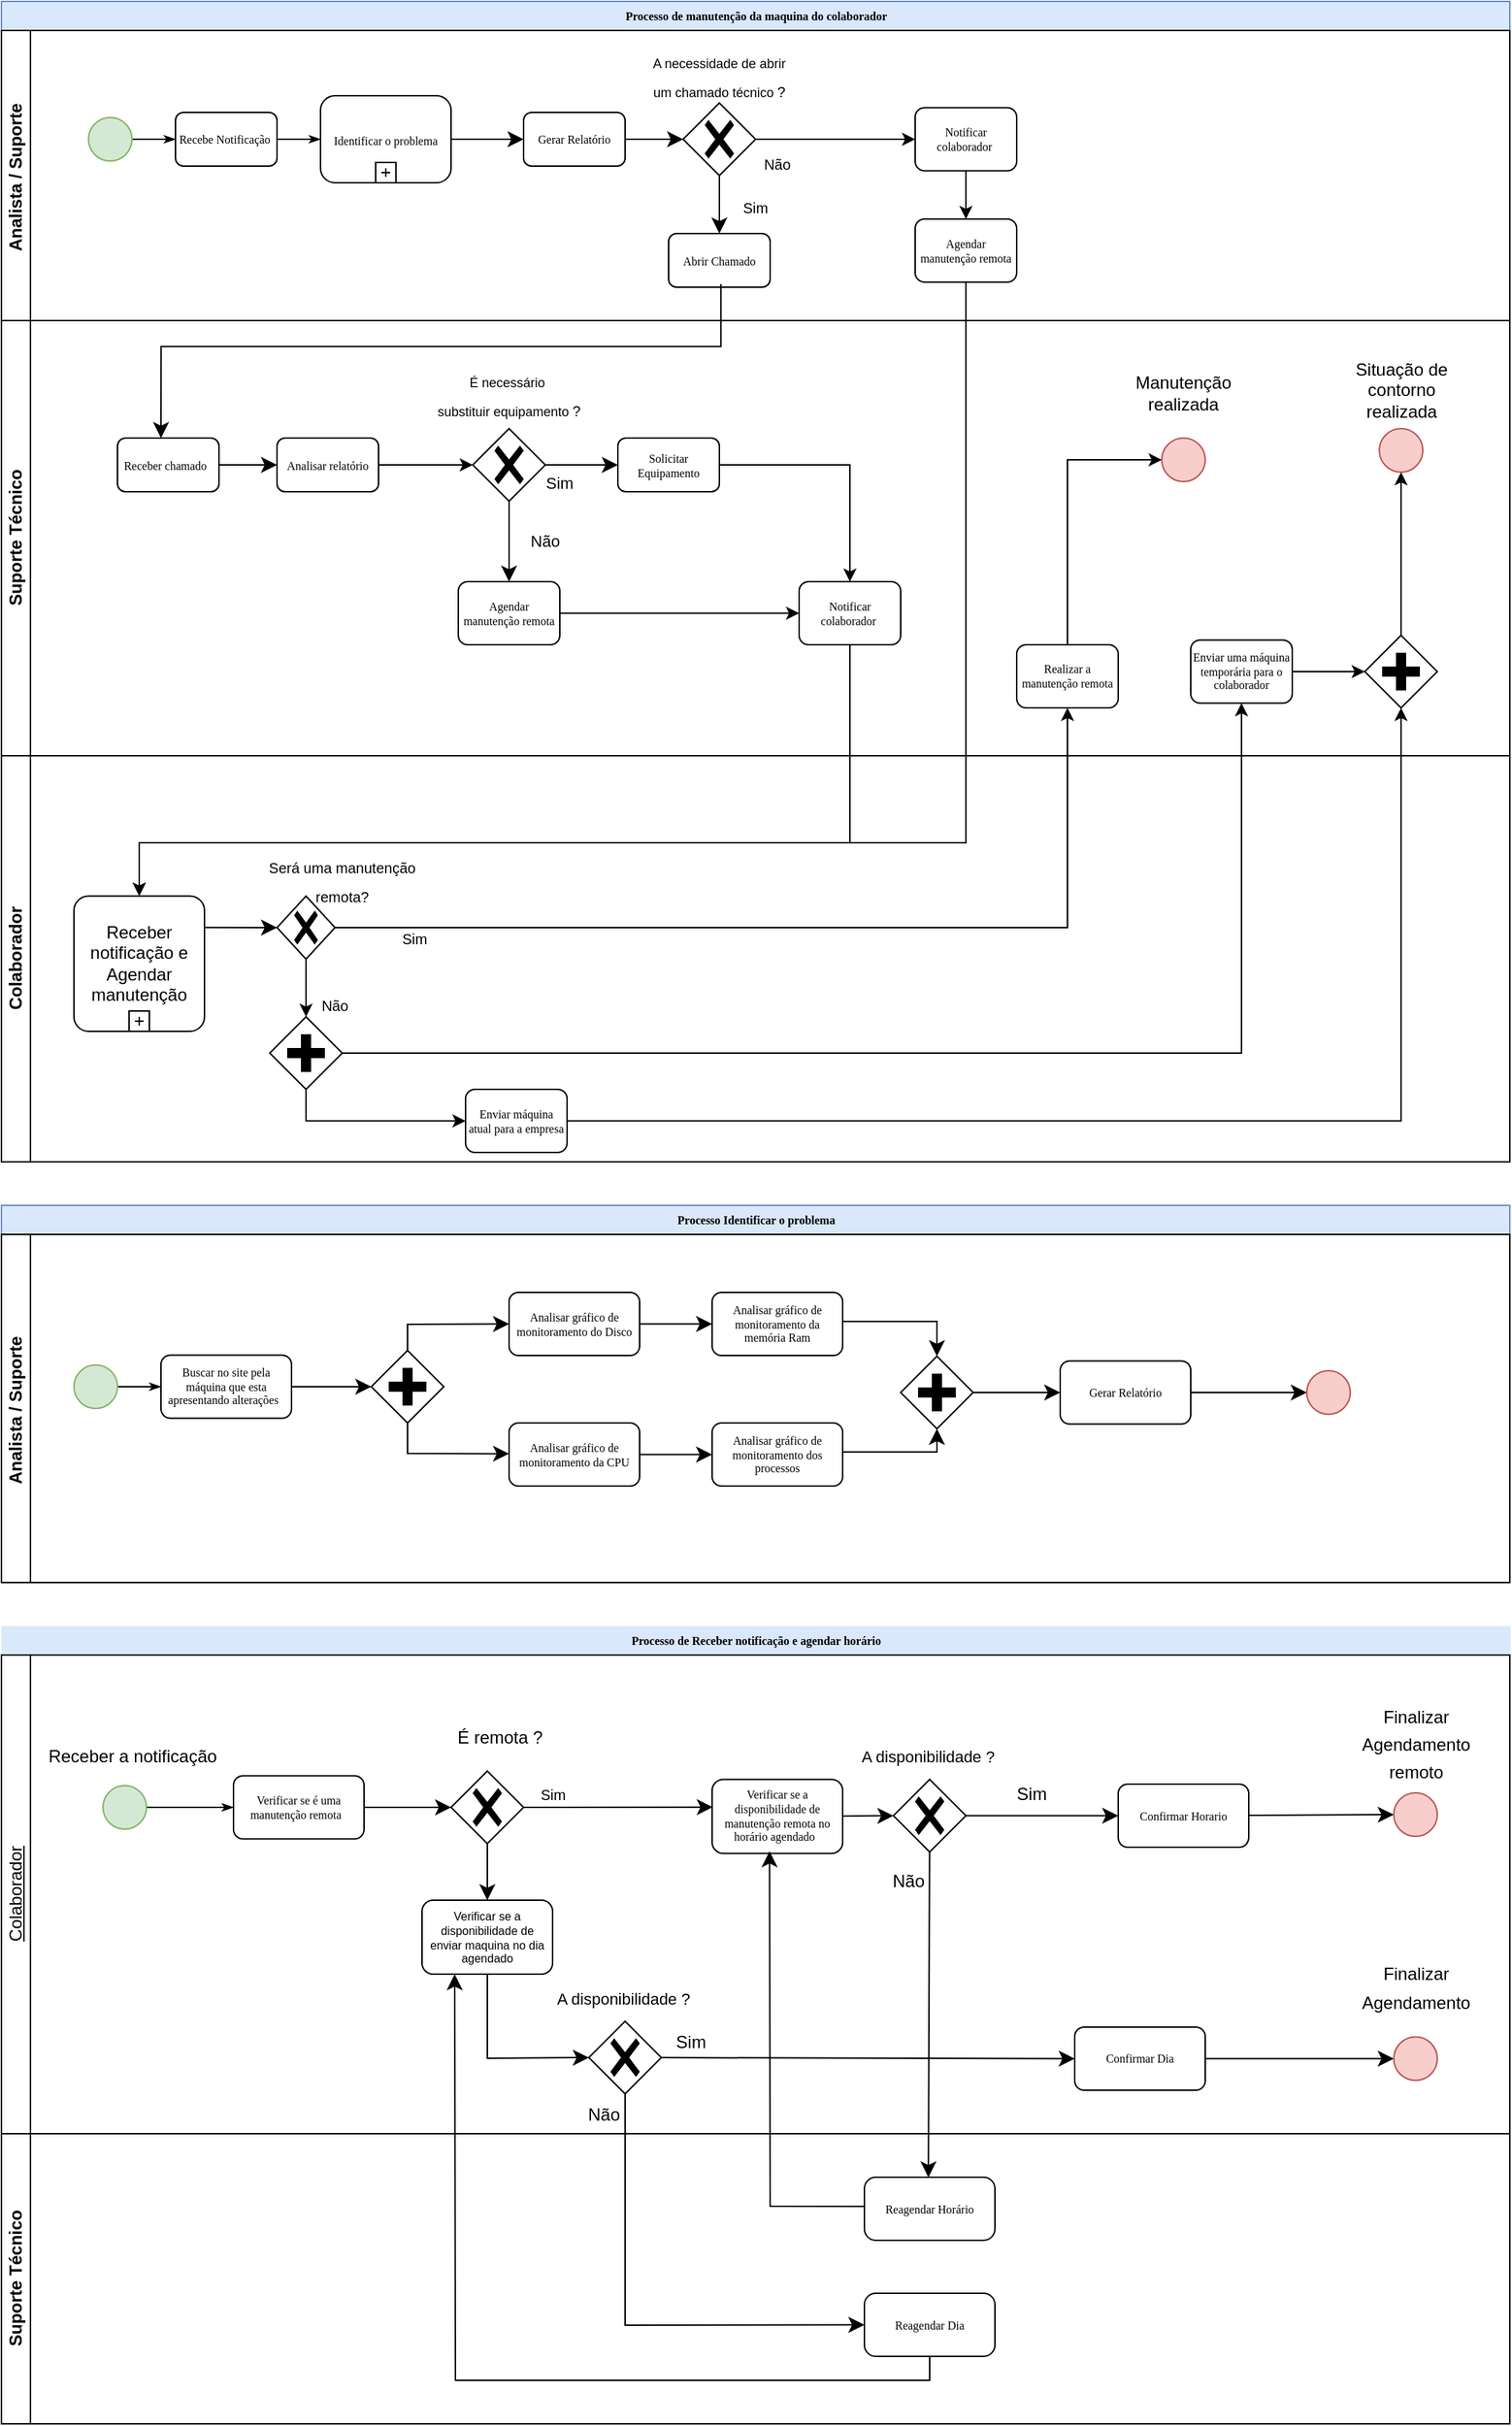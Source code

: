 <mxfile version="24.2.7" type="device">
  <diagram name="Page-1" id="c7488fd3-1785-93aa-aadb-54a6760d102a">
    <mxGraphModel dx="1434" dy="833" grid="0" gridSize="10" guides="1" tooltips="1" connect="1" arrows="1" fold="1" page="1" pageScale="1" pageWidth="1100" pageHeight="850" background="none" math="0" shadow="0">
      <root>
        <mxCell id="0" />
        <mxCell id="1" parent="0" />
        <mxCell id="2b4e8129b02d487f-1" value="&lt;font style=&quot;vertical-align: inherit;&quot;&gt;&lt;font style=&quot;vertical-align: inherit;&quot;&gt;&lt;font style=&quot;vertical-align: inherit;&quot;&gt;&lt;font style=&quot;vertical-align: inherit;&quot;&gt;&lt;font style=&quot;vertical-align: inherit;&quot;&gt;&lt;font style=&quot;vertical-align: inherit;&quot;&gt;Processo de manutenção da maquina do colaborador&lt;/font&gt;&lt;/font&gt;&lt;/font&gt;&lt;/font&gt;&lt;/font&gt;&lt;/font&gt;" style="swimlane;html=1;childLayout=stackLayout;horizontal=1;startSize=20;horizontalStack=0;rounded=0;shadow=0;labelBackgroundColor=none;strokeWidth=1;fontFamily=Verdana;fontSize=8;align=center;fillColor=#dae8fc;strokeColor=#6c8ebf;" parent="1" vertex="1">
          <mxGeometry x="30" y="10" width="1040" height="800" as="geometry">
            <mxRectangle x="40" y="40" width="250" height="20" as="alternateBounds" />
          </mxGeometry>
        </mxCell>
        <mxCell id="2b4e8129b02d487f-2" value="&lt;font style=&quot;vertical-align: inherit;&quot;&gt;&lt;font style=&quot;vertical-align: inherit;&quot;&gt;Analista / Suporte&amp;nbsp;&lt;/font&gt;&lt;/font&gt;" style="swimlane;html=1;startSize=20;horizontal=0;" parent="2b4e8129b02d487f-1" vertex="1">
          <mxGeometry y="20" width="1040" height="200" as="geometry" />
        </mxCell>
        <mxCell id="2b4e8129b02d487f-18" style="edgeStyle=orthogonalEdgeStyle;rounded=0;html=1;labelBackgroundColor=none;startArrow=none;startFill=0;startSize=5;endArrow=classicThin;endFill=1;endSize=5;jettySize=auto;orthogonalLoop=1;strokeWidth=1;fontFamily=Verdana;fontSize=8" parent="2b4e8129b02d487f-2" source="2b4e8129b02d487f-5" target="2b4e8129b02d487f-6" edge="1">
          <mxGeometry relative="1" as="geometry" />
        </mxCell>
        <mxCell id="2b4e8129b02d487f-5" value="" style="ellipse;whiteSpace=wrap;html=1;rounded=0;shadow=0;labelBackgroundColor=none;strokeWidth=1;fontFamily=Verdana;fontSize=8;align=center;fillColor=#d5e8d4;strokeColor=#82b366;" parent="2b4e8129b02d487f-2" vertex="1">
          <mxGeometry x="60" y="60" width="30" height="30" as="geometry" />
        </mxCell>
        <mxCell id="2b4e8129b02d487f-6" value="&lt;font style=&quot;vertical-align: inherit;&quot;&gt;&lt;font style=&quot;vertical-align: inherit;&quot;&gt;Recebe Notificação&amp;nbsp;&lt;/font&gt;&lt;/font&gt;" style="rounded=1;whiteSpace=wrap;html=1;shadow=0;labelBackgroundColor=none;strokeWidth=1;fontFamily=Verdana;fontSize=8;align=center;" parent="2b4e8129b02d487f-2" vertex="1">
          <mxGeometry x="120" y="56.5" width="70" height="37" as="geometry" />
        </mxCell>
        <mxCell id="2b4e8129b02d487f-24" style="edgeStyle=orthogonalEdgeStyle;rounded=0;html=1;labelBackgroundColor=none;startArrow=none;startFill=0;startSize=5;endArrow=classicThin;endFill=1;endSize=5;jettySize=auto;orthogonalLoop=1;strokeWidth=1;fontFamily=Verdana;fontSize=8;entryX=0;entryY=0.5;entryDx=0;entryDy=0;entryPerimeter=0;" parent="2b4e8129b02d487f-2" source="2b4e8129b02d487f-6" target="haEdG8nxDOKXYVsz_60H-20" edge="1">
          <mxGeometry relative="1" as="geometry">
            <mxPoint x="230" y="75.0" as="targetPoint" />
          </mxGeometry>
        </mxCell>
        <mxCell id="haEdG8nxDOKXYVsz_60H-35" style="edgeStyle=none;curved=1;rounded=0;orthogonalLoop=1;jettySize=auto;html=1;entryX=0;entryY=0.5;entryDx=0;entryDy=0;fontSize=12;startSize=8;endSize=8;" parent="2b4e8129b02d487f-2" source="haEdG8nxDOKXYVsz_60H-20" target="haEdG8nxDOKXYVsz_60H-34" edge="1">
          <mxGeometry relative="1" as="geometry" />
        </mxCell>
        <mxCell id="haEdG8nxDOKXYVsz_60H-20" value="&lt;font face=&quot;Verdana&quot;&gt;&lt;span style=&quot;font-size: 8px;&quot;&gt;Identificar o problema&lt;/span&gt;&lt;/font&gt;" style="points=[[0.25,0,0],[0.5,0,0],[0.75,0,0],[1,0.25,0],[1,0.5,0],[1,0.75,0],[0.75,1,0],[0.5,1,0],[0.25,1,0],[0,0.75,0],[0,0.5,0],[0,0.25,0]];shape=mxgraph.bpmn.task;whiteSpace=wrap;rectStyle=rounded;size=10;html=1;container=1;expand=0;collapsible=0;taskMarker=abstract;isLoopSub=1;" parent="2b4e8129b02d487f-2" vertex="1">
          <mxGeometry x="220" y="45" width="90" height="60" as="geometry" />
        </mxCell>
        <mxCell id="haEdG8nxDOKXYVsz_60H-30" style="edgeStyle=none;curved=1;rounded=0;orthogonalLoop=1;jettySize=auto;html=1;fontSize=12;startSize=8;endSize=8;entryX=0.5;entryY=0;entryDx=0;entryDy=0;" parent="2b4e8129b02d487f-2" source="haEdG8nxDOKXYVsz_60H-24" target="haEdG8nxDOKXYVsz_60H-32" edge="1">
          <mxGeometry relative="1" as="geometry">
            <mxPoint x="370" y="120" as="targetPoint" />
          </mxGeometry>
        </mxCell>
        <mxCell id="odm5mL1pttq76StCOvWt-6" style="edgeStyle=orthogonalEdgeStyle;rounded=0;orthogonalLoop=1;jettySize=auto;html=1;entryX=0;entryY=0.5;entryDx=0;entryDy=0;" parent="2b4e8129b02d487f-2" source="haEdG8nxDOKXYVsz_60H-24" target="odm5mL1pttq76StCOvWt-5" edge="1">
          <mxGeometry relative="1" as="geometry" />
        </mxCell>
        <mxCell id="haEdG8nxDOKXYVsz_60H-24" value="" style="points=[[0.25,0.25,0],[0.5,0,0],[0.75,0.25,0],[1,0.5,0],[0.75,0.75,0],[0.5,1,0],[0.25,0.75,0],[0,0.5,0]];shape=mxgraph.bpmn.gateway2;html=1;verticalLabelPosition=bottom;labelBackgroundColor=#ffffff;verticalAlign=top;align=center;perimeter=rhombusPerimeter;outlineConnect=0;outline=none;symbol=none;gwType=exclusive;" parent="2b4e8129b02d487f-2" vertex="1">
          <mxGeometry x="470" y="50" width="50" height="50" as="geometry" />
        </mxCell>
        <mxCell id="haEdG8nxDOKXYVsz_60H-26" value="&lt;font style=&quot;font-size: 9px;&quot;&gt;A necessidade de abrir um chamado técnico&amp;nbsp;&lt;/font&gt;&lt;span style=&quot;font-size: 10px;&quot;&gt;?&lt;/span&gt;" style="text;html=1;align=center;verticalAlign=middle;whiteSpace=wrap;rounded=0;fontSize=16;" parent="2b4e8129b02d487f-2" vertex="1">
          <mxGeometry x="445" y="15" width="100" height="30" as="geometry" />
        </mxCell>
        <mxCell id="haEdG8nxDOKXYVsz_60H-27" value="&lt;font style=&quot;font-size: 10px;&quot;&gt;Não&lt;/font&gt;" style="text;html=1;align=center;verticalAlign=middle;whiteSpace=wrap;rounded=0;fontSize=16;" parent="2b4e8129b02d487f-2" vertex="1">
          <mxGeometry x="510" y="80" width="50" height="20" as="geometry" />
        </mxCell>
        <mxCell id="haEdG8nxDOKXYVsz_60H-28" value="&lt;font style=&quot;font-size: 10px;&quot;&gt;Sim&lt;/font&gt;" style="text;html=1;align=center;verticalAlign=middle;whiteSpace=wrap;rounded=0;fontSize=16;" parent="2b4e8129b02d487f-2" vertex="1">
          <mxGeometry x="490" y="105" width="60" height="30" as="geometry" />
        </mxCell>
        <mxCell id="haEdG8nxDOKXYVsz_60H-32" value="Abrir Chamado" style="rounded=1;whiteSpace=wrap;html=1;shadow=0;labelBackgroundColor=none;strokeWidth=1;fontFamily=Verdana;fontSize=8;align=center;" parent="2b4e8129b02d487f-2" vertex="1">
          <mxGeometry x="460" y="140" width="70" height="37" as="geometry" />
        </mxCell>
        <mxCell id="haEdG8nxDOKXYVsz_60H-34" value="Gerar Relatório" style="rounded=1;whiteSpace=wrap;html=1;shadow=0;labelBackgroundColor=none;strokeWidth=1;fontFamily=Verdana;fontSize=8;align=center;" parent="2b4e8129b02d487f-2" vertex="1">
          <mxGeometry x="360" y="56.5" width="70" height="37" as="geometry" />
        </mxCell>
        <mxCell id="haEdG8nxDOKXYVsz_60H-36" style="edgeStyle=none;curved=1;rounded=0;orthogonalLoop=1;jettySize=auto;html=1;entryX=0;entryY=0.5;entryDx=0;entryDy=0;entryPerimeter=0;fontSize=12;startSize=8;endSize=8;" parent="2b4e8129b02d487f-2" source="haEdG8nxDOKXYVsz_60H-34" target="haEdG8nxDOKXYVsz_60H-24" edge="1">
          <mxGeometry relative="1" as="geometry" />
        </mxCell>
        <mxCell id="odm5mL1pttq76StCOvWt-24" style="edgeStyle=orthogonalEdgeStyle;rounded=0;orthogonalLoop=1;jettySize=auto;html=1;entryX=0.5;entryY=0;entryDx=0;entryDy=0;" parent="2b4e8129b02d487f-2" source="odm5mL1pttq76StCOvWt-5" target="odm5mL1pttq76StCOvWt-23" edge="1">
          <mxGeometry relative="1" as="geometry" />
        </mxCell>
        <mxCell id="odm5mL1pttq76StCOvWt-5" value="Notificar colaborador&amp;nbsp;" style="rounded=1;whiteSpace=wrap;html=1;shadow=0;labelBackgroundColor=none;strokeWidth=1;fontFamily=Verdana;fontSize=8;align=center;" parent="2b4e8129b02d487f-2" vertex="1">
          <mxGeometry x="630" y="53.25" width="70" height="43.5" as="geometry" />
        </mxCell>
        <mxCell id="odm5mL1pttq76StCOvWt-23" value="Agendar manutenção remota" style="rounded=1;whiteSpace=wrap;html=1;shadow=0;labelBackgroundColor=none;strokeWidth=1;fontFamily=Verdana;fontSize=8;align=center;" parent="2b4e8129b02d487f-2" vertex="1">
          <mxGeometry x="630" y="130" width="70" height="43.5" as="geometry" />
        </mxCell>
        <mxCell id="odm5mL1pttq76StCOvWt-9" style="edgeStyle=orthogonalEdgeStyle;rounded=0;orthogonalLoop=1;jettySize=auto;html=1;entryX=0.5;entryY=0;entryDx=0;entryDy=0;" parent="2b4e8129b02d487f-1" source="haEdG8nxDOKXYVsz_60H-81" edge="1">
          <mxGeometry relative="1" as="geometry">
            <mxPoint x="95" y="616.5" as="targetPoint" />
            <Array as="points">
              <mxPoint x="585" y="580" />
              <mxPoint x="95" y="580" />
            </Array>
          </mxGeometry>
        </mxCell>
        <mxCell id="odm5mL1pttq76StCOvWt-25" style="edgeStyle=orthogonalEdgeStyle;rounded=0;orthogonalLoop=1;jettySize=auto;html=1;entryX=0.5;entryY=0;entryDx=0;entryDy=0;entryPerimeter=0;" parent="2b4e8129b02d487f-1" source="odm5mL1pttq76StCOvWt-23" target="odm5mL1pttq76StCOvWt-20" edge="1">
          <mxGeometry relative="1" as="geometry">
            <mxPoint x="660" y="580" as="targetPoint" />
            <Array as="points">
              <mxPoint x="665" y="580" />
              <mxPoint x="95" y="580" />
            </Array>
          </mxGeometry>
        </mxCell>
        <mxCell id="2b4e8129b02d487f-3" value="Suporte Técnico" style="swimlane;html=1;startSize=20;horizontal=0;" parent="2b4e8129b02d487f-1" vertex="1">
          <mxGeometry y="220" width="1040" height="300" as="geometry" />
        </mxCell>
        <mxCell id="haEdG8nxDOKXYVsz_60H-45" style="edgeStyle=none;curved=1;rounded=0;orthogonalLoop=1;jettySize=auto;html=1;entryX=0;entryY=0.5;entryDx=0;entryDy=0;fontSize=12;startSize=8;endSize=8;" parent="2b4e8129b02d487f-3" source="2b4e8129b02d487f-12" target="haEdG8nxDOKXYVsz_60H-44" edge="1">
          <mxGeometry relative="1" as="geometry" />
        </mxCell>
        <mxCell id="2b4e8129b02d487f-12" value="Receber chamado&amp;nbsp;&amp;nbsp;" style="rounded=1;whiteSpace=wrap;html=1;shadow=0;labelBackgroundColor=none;strokeWidth=1;fontFamily=Verdana;fontSize=8;align=center;" parent="2b4e8129b02d487f-3" vertex="1">
          <mxGeometry x="80" y="81.0" width="70" height="37" as="geometry" />
        </mxCell>
        <mxCell id="haEdG8nxDOKXYVsz_60H-9" value="&lt;span style=&quot;font-size: 9px; text-wrap: nowrap;&quot;&gt;É necessário&amp;nbsp;&lt;/span&gt;&lt;div&gt;&lt;span style=&quot;font-size: 9px; text-wrap: nowrap;&quot;&gt;substituir equipamento&amp;nbsp;&lt;/span&gt;&lt;span style=&quot;font-size: 10px; background-color: initial;&quot;&gt;?&lt;/span&gt;&lt;/div&gt;" style="text;html=1;align=center;verticalAlign=middle;whiteSpace=wrap;rounded=0;fontSize=16;" parent="2b4e8129b02d487f-3" vertex="1">
          <mxGeometry x="310" y="35" width="80" height="30" as="geometry" />
        </mxCell>
        <mxCell id="haEdG8nxDOKXYVsz_60H-16" value="&lt;font style=&quot;font-size: 11px;&quot;&gt;Sim&lt;/font&gt;" style="text;html=1;align=center;verticalAlign=middle;whiteSpace=wrap;rounded=0;fontSize=16;" parent="2b4e8129b02d487f-3" vertex="1">
          <mxGeometry x="355" y="102" width="60" height="16" as="geometry" />
        </mxCell>
        <mxCell id="haEdG8nxDOKXYVsz_60H-18" value="&lt;span style=&quot;font-size: 11px;&quot;&gt;Não&lt;/span&gt;" style="text;html=1;align=center;verticalAlign=middle;whiteSpace=wrap;rounded=0;fontSize=16;" parent="2b4e8129b02d487f-3" vertex="1">
          <mxGeometry x="345" y="142" width="60" height="16" as="geometry" />
        </mxCell>
        <mxCell id="haEdG8nxDOKXYVsz_60H-43" style="edgeStyle=none;curved=1;rounded=0;orthogonalLoop=1;jettySize=auto;html=1;fontSize=12;startSize=8;endSize=8;entryX=0;entryY=0.5;entryDx=0;entryDy=0;" parent="2b4e8129b02d487f-3" source="haEdG8nxDOKXYVsz_60H-25" target="haEdG8nxDOKXYVsz_60H-58" edge="1">
          <mxGeometry relative="1" as="geometry">
            <mxPoint x="415" y="99.5" as="targetPoint" />
          </mxGeometry>
        </mxCell>
        <mxCell id="haEdG8nxDOKXYVsz_60H-85" style="edgeStyle=none;curved=1;rounded=0;orthogonalLoop=1;jettySize=auto;html=1;fontSize=12;startSize=8;endSize=8;entryX=0.5;entryY=0;entryDx=0;entryDy=0;" parent="2b4e8129b02d487f-3" source="haEdG8nxDOKXYVsz_60H-25" target="haEdG8nxDOKXYVsz_60H-102" edge="1">
          <mxGeometry relative="1" as="geometry">
            <mxPoint x="350" y="170" as="targetPoint" />
          </mxGeometry>
        </mxCell>
        <mxCell id="haEdG8nxDOKXYVsz_60H-25" value="" style="points=[[0.25,0.25,0],[0.5,0,0],[0.75,0.25,0],[1,0.5,0],[0.75,0.75,0],[0.5,1,0],[0.25,0.75,0],[0,0.5,0]];shape=mxgraph.bpmn.gateway2;html=1;verticalLabelPosition=bottom;labelBackgroundColor=#ffffff;verticalAlign=top;align=center;perimeter=rhombusPerimeter;outlineConnect=0;outline=none;symbol=none;gwType=exclusive;" parent="2b4e8129b02d487f-3" vertex="1">
          <mxGeometry x="325" y="74.5" width="50" height="50" as="geometry" />
        </mxCell>
        <mxCell id="haEdG8nxDOKXYVsz_60H-33" style="edgeStyle=none;curved=0;rounded=0;orthogonalLoop=1;jettySize=auto;html=1;entryX=0.413;entryY=0.058;entryDx=0;entryDy=0;entryPerimeter=0;fontSize=12;startSize=8;endSize=8;" parent="2b4e8129b02d487f-3" edge="1">
          <mxGeometry relative="1" as="geometry">
            <mxPoint x="496.09" y="-25.15" as="sourcePoint" />
            <mxPoint x="110.0" y="80.996" as="targetPoint" />
            <Array as="points">
              <mxPoint x="496.09" y="17.85" />
              <mxPoint x="371.09" y="17.85" />
              <mxPoint x="110.09" y="17.85" />
            </Array>
          </mxGeometry>
        </mxCell>
        <mxCell id="haEdG8nxDOKXYVsz_60H-44" value="Analisar relatório" style="rounded=1;whiteSpace=wrap;html=1;shadow=0;labelBackgroundColor=none;strokeWidth=1;fontFamily=Verdana;fontSize=8;align=center;" parent="2b4e8129b02d487f-3" vertex="1">
          <mxGeometry x="190" y="81.0" width="70" height="37" as="geometry" />
        </mxCell>
        <mxCell id="odm5mL1pttq76StCOvWt-3" style="edgeStyle=orthogonalEdgeStyle;rounded=0;orthogonalLoop=1;jettySize=auto;html=1;entryX=0.5;entryY=0;entryDx=0;entryDy=0;" parent="2b4e8129b02d487f-3" source="haEdG8nxDOKXYVsz_60H-58" target="haEdG8nxDOKXYVsz_60H-81" edge="1">
          <mxGeometry relative="1" as="geometry" />
        </mxCell>
        <mxCell id="haEdG8nxDOKXYVsz_60H-58" value="Solicitar Equipamento" style="rounded=1;whiteSpace=wrap;html=1;shadow=0;labelBackgroundColor=none;strokeWidth=1;fontFamily=Verdana;fontSize=8;align=center;" parent="2b4e8129b02d487f-3" vertex="1">
          <mxGeometry x="425" y="81.0" width="70" height="37" as="geometry" />
        </mxCell>
        <mxCell id="haEdG8nxDOKXYVsz_60H-81" value="Notificar colaborador&amp;nbsp;" style="rounded=1;whiteSpace=wrap;html=1;shadow=0;labelBackgroundColor=none;strokeWidth=1;fontFamily=Verdana;fontSize=8;align=center;" parent="2b4e8129b02d487f-3" vertex="1">
          <mxGeometry x="550" y="180" width="70" height="43.5" as="geometry" />
        </mxCell>
        <mxCell id="odm5mL1pttq76StCOvWt-2" style="edgeStyle=orthogonalEdgeStyle;rounded=0;orthogonalLoop=1;jettySize=auto;html=1;entryX=0;entryY=0.5;entryDx=0;entryDy=0;" parent="2b4e8129b02d487f-3" source="haEdG8nxDOKXYVsz_60H-102" target="haEdG8nxDOKXYVsz_60H-81" edge="1">
          <mxGeometry relative="1" as="geometry" />
        </mxCell>
        <mxCell id="haEdG8nxDOKXYVsz_60H-102" value="Agendar manutenção remota" style="rounded=1;whiteSpace=wrap;html=1;shadow=0;labelBackgroundColor=none;strokeWidth=1;fontFamily=Verdana;fontSize=8;align=center;" parent="2b4e8129b02d487f-3" vertex="1">
          <mxGeometry x="315" y="180" width="70" height="43.5" as="geometry" />
        </mxCell>
        <mxCell id="odm5mL1pttq76StCOvWt-1" style="edgeStyle=orthogonalEdgeStyle;rounded=0;orthogonalLoop=1;jettySize=auto;html=1;entryX=0;entryY=0.5;entryDx=0;entryDy=0;entryPerimeter=0;" parent="2b4e8129b02d487f-3" source="haEdG8nxDOKXYVsz_60H-44" target="haEdG8nxDOKXYVsz_60H-25" edge="1">
          <mxGeometry relative="1" as="geometry" />
        </mxCell>
        <mxCell id="odm5mL1pttq76StCOvWt-32" value="Enviar uma máquina temporária para o colaborador" style="rounded=1;whiteSpace=wrap;html=1;shadow=0;labelBackgroundColor=none;strokeWidth=1;fontFamily=Verdana;fontSize=8;align=center;" parent="2b4e8129b02d487f-3" vertex="1">
          <mxGeometry x="820" y="220.25" width="70" height="43.5" as="geometry" />
        </mxCell>
        <mxCell id="odm5mL1pttq76StCOvWt-34" value="" style="ellipse;whiteSpace=wrap;html=1;rounded=0;shadow=0;labelBackgroundColor=none;strokeWidth=1;fontFamily=Verdana;fontSize=8;align=center;fillColor=#f8cecc;strokeColor=#b85450;" parent="2b4e8129b02d487f-3" vertex="1">
          <mxGeometry x="800" y="81" width="30" height="30" as="geometry" />
        </mxCell>
        <mxCell id="odm5mL1pttq76StCOvWt-78" style="edgeStyle=orthogonalEdgeStyle;rounded=0;orthogonalLoop=1;jettySize=auto;html=1;entryX=0;entryY=0.5;entryDx=0;entryDy=0;" parent="2b4e8129b02d487f-3" source="odm5mL1pttq76StCOvWt-38" target="odm5mL1pttq76StCOvWt-34" edge="1">
          <mxGeometry relative="1" as="geometry">
            <Array as="points">
              <mxPoint x="735" y="96" />
            </Array>
          </mxGeometry>
        </mxCell>
        <mxCell id="odm5mL1pttq76StCOvWt-38" value="Realizar a manutenção remota" style="rounded=1;whiteSpace=wrap;html=1;shadow=0;labelBackgroundColor=none;strokeWidth=1;fontFamily=Verdana;fontSize=8;align=center;" parent="2b4e8129b02d487f-3" vertex="1">
          <mxGeometry x="700" y="223.5" width="70" height="43.5" as="geometry" />
        </mxCell>
        <mxCell id="odm5mL1pttq76StCOvWt-76" style="edgeStyle=orthogonalEdgeStyle;rounded=0;orthogonalLoop=1;jettySize=auto;html=1;entryX=0.5;entryY=1;entryDx=0;entryDy=0;" parent="2b4e8129b02d487f-3" source="odm5mL1pttq76StCOvWt-64" target="odm5mL1pttq76StCOvWt-75" edge="1">
          <mxGeometry relative="1" as="geometry" />
        </mxCell>
        <mxCell id="odm5mL1pttq76StCOvWt-64" value="" style="points=[[0.25,0.25,0],[0.5,0,0],[0.75,0.25,0],[1,0.5,0],[0.75,0.75,0],[0.5,1,0],[0.25,0.75,0],[0,0.5,0]];shape=mxgraph.bpmn.gateway2;html=1;verticalLabelPosition=bottom;labelBackgroundColor=#ffffff;verticalAlign=top;align=center;perimeter=rhombusPerimeter;outlineConnect=0;outline=none;symbol=none;gwType=parallel;" parent="2b4e8129b02d487f-3" vertex="1">
          <mxGeometry x="940" y="217" width="50" height="50" as="geometry" />
        </mxCell>
        <mxCell id="odm5mL1pttq76StCOvWt-66" style="edgeStyle=orthogonalEdgeStyle;rounded=0;orthogonalLoop=1;jettySize=auto;html=1;entryX=0;entryY=0.5;entryDx=0;entryDy=0;entryPerimeter=0;" parent="2b4e8129b02d487f-3" source="odm5mL1pttq76StCOvWt-32" target="odm5mL1pttq76StCOvWt-64" edge="1">
          <mxGeometry relative="1" as="geometry" />
        </mxCell>
        <mxCell id="odm5mL1pttq76StCOvWt-73" value="Manutenção realizada" style="text;html=1;align=center;verticalAlign=middle;whiteSpace=wrap;rounded=0;" parent="2b4e8129b02d487f-3" vertex="1">
          <mxGeometry x="785" y="35" width="60" height="30" as="geometry" />
        </mxCell>
        <mxCell id="odm5mL1pttq76StCOvWt-75" value="" style="ellipse;whiteSpace=wrap;html=1;rounded=0;shadow=0;labelBackgroundColor=none;strokeWidth=1;fontFamily=Verdana;fontSize=8;align=center;fillColor=#f8cecc;strokeColor=#b85450;" parent="2b4e8129b02d487f-3" vertex="1">
          <mxGeometry x="950" y="74.5" width="30" height="30" as="geometry" />
        </mxCell>
        <mxCell id="odm5mL1pttq76StCOvWt-77" value="Situação de contorno realizada" style="text;html=1;align=center;verticalAlign=middle;whiteSpace=wrap;rounded=0;" parent="2b4e8129b02d487f-3" vertex="1">
          <mxGeometry x="927.5" y="30" width="75" height="35" as="geometry" />
        </mxCell>
        <mxCell id="2b4e8129b02d487f-4" value="Colaborador" style="swimlane;html=1;startSize=20;horizontal=0;" parent="2b4e8129b02d487f-1" vertex="1">
          <mxGeometry y="520" width="1040" height="280" as="geometry">
            <mxRectangle y="520" width="840" height="30" as="alternateBounds" />
          </mxGeometry>
        </mxCell>
        <mxCell id="haEdG8nxDOKXYVsz_60H-103" style="edgeStyle=none;curved=1;rounded=0;orthogonalLoop=1;jettySize=auto;html=1;fontSize=12;startSize=8;endSize=8;entryX=0;entryY=0.5;entryDx=0;entryDy=0;" parent="2b4e8129b02d487f-4" edge="1">
          <mxGeometry relative="1" as="geometry">
            <mxPoint x="190" y="118.5" as="targetPoint" />
            <mxPoint x="130" y="118.342" as="sourcePoint" />
          </mxGeometry>
        </mxCell>
        <mxCell id="haEdG8nxDOKXYVsz_60H-56" value="Enviar máquina atual para a empresa" style="rounded=1;whiteSpace=wrap;html=1;shadow=0;labelBackgroundColor=none;strokeWidth=1;fontFamily=Verdana;fontSize=8;align=center;" parent="2b4e8129b02d487f-4" vertex="1">
          <mxGeometry x="320" y="230" width="70" height="43.5" as="geometry" />
        </mxCell>
        <mxCell id="odm5mL1pttq76StCOvWt-10" value="" style="points=[[0.25,0.25,0],[0.5,0,0],[0.75,0.25,0],[1,0.5,0],[0.75,0.75,0],[0.5,1,0],[0.25,0.75,0],[0,0.5,0]];shape=mxgraph.bpmn.gateway2;html=1;verticalLabelPosition=bottom;labelBackgroundColor=#ffffff;verticalAlign=top;align=center;perimeter=rhombusPerimeter;outlineConnect=0;outline=none;symbol=none;gwType=exclusive;" parent="2b4e8129b02d487f-4" vertex="1">
          <mxGeometry x="190" y="96.75" width="40" height="43.5" as="geometry" />
        </mxCell>
        <mxCell id="odm5mL1pttq76StCOvWt-11" value="&lt;font style=&quot;font-size: 12px;&quot;&gt;X&lt;/font&gt;" style="ellipse;whiteSpace=wrap;html=1;aspect=fixed;" parent="2b4e8129b02d487f-4" vertex="1">
          <mxGeometry x="120" y="130" width="10" height="10" as="geometry" />
        </mxCell>
        <mxCell id="odm5mL1pttq76StCOvWt-13" value="&lt;font style=&quot;font-size: 10px;&quot;&gt;Será uma manutenção remota?&lt;/font&gt;" style="text;html=1;align=center;verticalAlign=middle;whiteSpace=wrap;rounded=0;fontSize=16;" parent="2b4e8129b02d487f-4" vertex="1">
          <mxGeometry x="180" y="70" width="110" height="30" as="geometry" />
        </mxCell>
        <mxCell id="odm5mL1pttq76StCOvWt-16" value="&lt;font style=&quot;font-size: 10px;&quot;&gt;Sim&lt;/font&gt;" style="text;html=1;align=center;verticalAlign=middle;whiteSpace=wrap;rounded=0;fontSize=16;" parent="2b4e8129b02d487f-4" vertex="1">
          <mxGeometry x="270" y="117" width="30" height="13" as="geometry" />
        </mxCell>
        <mxCell id="odm5mL1pttq76StCOvWt-18" value="&lt;font style=&quot;font-size: 10px;&quot;&gt;Não&lt;/font&gt;" style="text;html=1;align=center;verticalAlign=middle;whiteSpace=wrap;rounded=0;fontSize=16;" parent="2b4e8129b02d487f-4" vertex="1">
          <mxGeometry x="210" y="160" width="40" height="20" as="geometry" />
        </mxCell>
        <mxCell id="odm5mL1pttq76StCOvWt-20" value="Receber notificação e Agendar manutenção" style="points=[[0.25,0,0],[0.5,0,0],[0.75,0,0],[1,0.25,0],[1,0.5,0],[1,0.75,0],[0.75,1,0],[0.5,1,0],[0.25,1,0],[0,0.75,0],[0,0.5,0],[0,0.25,0]];shape=mxgraph.bpmn.task;whiteSpace=wrap;rectStyle=rounded;size=10;html=1;container=1;expand=0;collapsible=0;taskMarker=abstract;isLoopSub=1;" parent="2b4e8129b02d487f-4" vertex="1">
          <mxGeometry x="50" y="96.75" width="90" height="93.25" as="geometry" />
        </mxCell>
        <mxCell id="odm5mL1pttq76StCOvWt-31" style="edgeStyle=orthogonalEdgeStyle;rounded=0;orthogonalLoop=1;jettySize=auto;html=1;entryX=0;entryY=0.5;entryDx=0;entryDy=0;" parent="2b4e8129b02d487f-4" source="odm5mL1pttq76StCOvWt-29" target="haEdG8nxDOKXYVsz_60H-56" edge="1">
          <mxGeometry relative="1" as="geometry">
            <Array as="points">
              <mxPoint x="210" y="252" />
            </Array>
          </mxGeometry>
        </mxCell>
        <mxCell id="odm5mL1pttq76StCOvWt-29" value="" style="points=[[0.25,0.25,0],[0.5,0,0],[0.75,0.25,0],[1,0.5,0],[0.75,0.75,0],[0.5,1,0],[0.25,0.75,0],[0,0.5,0]];shape=mxgraph.bpmn.gateway2;html=1;verticalLabelPosition=bottom;labelBackgroundColor=#ffffff;verticalAlign=top;align=center;perimeter=rhombusPerimeter;outlineConnect=0;outline=none;symbol=none;gwType=parallel;" parent="2b4e8129b02d487f-4" vertex="1">
          <mxGeometry x="185" y="180" width="50" height="50" as="geometry" />
        </mxCell>
        <mxCell id="odm5mL1pttq76StCOvWt-30" style="edgeStyle=orthogonalEdgeStyle;rounded=0;orthogonalLoop=1;jettySize=auto;html=1;entryX=0.5;entryY=0;entryDx=0;entryDy=0;entryPerimeter=0;" parent="2b4e8129b02d487f-4" source="odm5mL1pttq76StCOvWt-10" target="odm5mL1pttq76StCOvWt-29" edge="1">
          <mxGeometry relative="1" as="geometry" />
        </mxCell>
        <mxCell id="odm5mL1pttq76StCOvWt-33" style="edgeStyle=orthogonalEdgeStyle;rounded=0;orthogonalLoop=1;jettySize=auto;html=1;entryX=0.5;entryY=1;entryDx=0;entryDy=0;" parent="2b4e8129b02d487f-1" source="odm5mL1pttq76StCOvWt-29" target="odm5mL1pttq76StCOvWt-32" edge="1">
          <mxGeometry relative="1" as="geometry" />
        </mxCell>
        <mxCell id="odm5mL1pttq76StCOvWt-65" style="edgeStyle=orthogonalEdgeStyle;rounded=0;orthogonalLoop=1;jettySize=auto;html=1;entryX=0.5;entryY=1;entryDx=0;entryDy=0;entryPerimeter=0;" parent="2b4e8129b02d487f-1" source="haEdG8nxDOKXYVsz_60H-56" target="odm5mL1pttq76StCOvWt-64" edge="1">
          <mxGeometry relative="1" as="geometry" />
        </mxCell>
        <mxCell id="odm5mL1pttq76StCOvWt-79" style="edgeStyle=orthogonalEdgeStyle;rounded=0;orthogonalLoop=1;jettySize=auto;html=1;entryX=0.5;entryY=1;entryDx=0;entryDy=0;" parent="2b4e8129b02d487f-1" source="odm5mL1pttq76StCOvWt-10" target="odm5mL1pttq76StCOvWt-38" edge="1">
          <mxGeometry relative="1" as="geometry" />
        </mxCell>
        <mxCell id="odm5mL1pttq76StCOvWt-163" value="&lt;font style=&quot;vertical-align: inherit;&quot;&gt;&lt;font style=&quot;vertical-align: inherit;&quot;&gt;&lt;font style=&quot;vertical-align: inherit;&quot;&gt;&lt;font style=&quot;vertical-align: inherit;&quot;&gt;&lt;font style=&quot;vertical-align: inherit;&quot;&gt;&lt;font style=&quot;vertical-align: inherit;&quot;&gt;Processo Identificar o problema&lt;/font&gt;&lt;/font&gt;&lt;/font&gt;&lt;/font&gt;&lt;/font&gt;&lt;/font&gt;" style="swimlane;html=1;childLayout=stackLayout;horizontal=1;startSize=20;horizontalStack=0;rounded=0;shadow=0;labelBackgroundColor=none;strokeWidth=1;fontFamily=Verdana;fontSize=8;align=center;fillColor=#dae8fc;strokeColor=#6c8ebf;" parent="1" vertex="1">
          <mxGeometry x="30" y="840" width="1040" height="260" as="geometry" />
        </mxCell>
        <mxCell id="odm5mL1pttq76StCOvWt-164" value="&lt;font style=&quot;vertical-align: inherit;&quot;&gt;&lt;font style=&quot;vertical-align: inherit;&quot;&gt;Analista / Suporte&amp;nbsp;&lt;/font&gt;&lt;/font&gt;" style="swimlane;html=1;startSize=20;horizontal=0;" parent="odm5mL1pttq76StCOvWt-163" vertex="1">
          <mxGeometry y="20" width="1040" height="240" as="geometry" />
        </mxCell>
        <mxCell id="odm5mL1pttq76StCOvWt-165" style="edgeStyle=orthogonalEdgeStyle;rounded=0;html=1;labelBackgroundColor=none;startArrow=none;startFill=0;startSize=5;endArrow=classicThin;endFill=1;endSize=5;jettySize=auto;orthogonalLoop=1;strokeWidth=1;fontFamily=Verdana;fontSize=8" parent="odm5mL1pttq76StCOvWt-164" source="odm5mL1pttq76StCOvWt-166" target="odm5mL1pttq76StCOvWt-167" edge="1">
          <mxGeometry relative="1" as="geometry" />
        </mxCell>
        <mxCell id="odm5mL1pttq76StCOvWt-166" value="" style="ellipse;whiteSpace=wrap;html=1;rounded=0;shadow=0;labelBackgroundColor=none;strokeWidth=1;fontFamily=Verdana;fontSize=8;align=center;fillColor=#d5e8d4;strokeColor=#82b366;" parent="odm5mL1pttq76StCOvWt-164" vertex="1">
          <mxGeometry x="50" y="90" width="30" height="30" as="geometry" />
        </mxCell>
        <mxCell id="odm5mL1pttq76StCOvWt-167" value="&lt;font style=&quot;vertical-align: inherit;&quot;&gt;&lt;font style=&quot;vertical-align: inherit;&quot;&gt;Buscar no site pela máquina que esta apresentando alterações&amp;nbsp;&amp;nbsp;&lt;/font&gt;&lt;/font&gt;" style="rounded=1;whiteSpace=wrap;html=1;shadow=0;labelBackgroundColor=none;strokeWidth=1;fontFamily=Verdana;fontSize=8;align=center;" parent="odm5mL1pttq76StCOvWt-164" vertex="1">
          <mxGeometry x="110" y="83.25" width="90" height="43.5" as="geometry" />
        </mxCell>
        <mxCell id="msFyDyIz-UhSvOc6tarB-4" value="" style="edgeStyle=none;curved=1;rounded=0;orthogonalLoop=1;jettySize=auto;html=1;fontSize=12;startSize=8;endSize=8;entryX=0;entryY=0.5;entryDx=0;entryDy=0;" parent="odm5mL1pttq76StCOvWt-164" source="msFyDyIz-UhSvOc6tarB-1" target="msFyDyIz-UhSvOc6tarB-13" edge="1">
          <mxGeometry relative="1" as="geometry">
            <mxPoint x="500.0" y="75" as="targetPoint" />
          </mxGeometry>
        </mxCell>
        <mxCell id="msFyDyIz-UhSvOc6tarB-1" value="Analisar gráfico de monitoramento do Disco" style="rounded=1;whiteSpace=wrap;html=1;shadow=0;labelBackgroundColor=none;strokeWidth=1;fontFamily=Verdana;fontSize=8;align=center;" parent="odm5mL1pttq76StCOvWt-164" vertex="1">
          <mxGeometry x="350" y="40" width="90" height="43.5" as="geometry" />
        </mxCell>
        <mxCell id="msFyDyIz-UhSvOc6tarB-13" value="Analisar gráfico de monitoramento da memória Ram" style="rounded=1;whiteSpace=wrap;html=1;shadow=0;labelBackgroundColor=none;strokeWidth=1;fontFamily=Verdana;fontSize=8;align=center;" parent="odm5mL1pttq76StCOvWt-164" vertex="1">
          <mxGeometry x="490" y="40" width="90" height="43.5" as="geometry" />
        </mxCell>
        <mxCell id="msFyDyIz-UhSvOc6tarB-18" style="edgeStyle=none;curved=0;rounded=0;orthogonalLoop=1;jettySize=auto;html=1;entryX=0;entryY=0.5;entryDx=0;entryDy=0;fontSize=12;startSize=8;endSize=8;" parent="odm5mL1pttq76StCOvWt-164" source="msFyDyIz-UhSvOc6tarB-16" target="msFyDyIz-UhSvOc6tarB-1" edge="1">
          <mxGeometry relative="1" as="geometry">
            <Array as="points">
              <mxPoint x="280" y="62" />
            </Array>
          </mxGeometry>
        </mxCell>
        <mxCell id="msFyDyIz-UhSvOc6tarB-22" style="edgeStyle=none;curved=0;rounded=0;orthogonalLoop=1;jettySize=auto;html=1;fontSize=12;startSize=8;endSize=8;exitX=0.5;exitY=1;exitDx=0;exitDy=0;exitPerimeter=0;" parent="odm5mL1pttq76StCOvWt-164" source="msFyDyIz-UhSvOc6tarB-16" edge="1">
          <mxGeometry relative="1" as="geometry">
            <mxPoint x="297.774" y="129.996" as="sourcePoint" />
            <mxPoint x="350" y="151.227" as="targetPoint" />
            <Array as="points">
              <mxPoint x="280" y="151" />
            </Array>
          </mxGeometry>
        </mxCell>
        <mxCell id="msFyDyIz-UhSvOc6tarB-16" value="" style="points=[[0.25,0.25,0],[0.5,0,0],[0.75,0.25,0],[1,0.5,0],[0.75,0.75,0],[0.5,1,0],[0.25,0.75,0],[0,0.5,0]];shape=mxgraph.bpmn.gateway2;html=1;verticalLabelPosition=bottom;labelBackgroundColor=#ffffff;verticalAlign=top;align=center;perimeter=rhombusPerimeter;outlineConnect=0;outline=none;symbol=none;gwType=parallel;" parent="odm5mL1pttq76StCOvWt-164" vertex="1">
          <mxGeometry x="255" y="80" width="50" height="50" as="geometry" />
        </mxCell>
        <mxCell id="msFyDyIz-UhSvOc6tarB-17" style="edgeStyle=none;curved=1;rounded=0;orthogonalLoop=1;jettySize=auto;html=1;entryX=0;entryY=0.5;entryDx=0;entryDy=0;entryPerimeter=0;fontSize=12;startSize=8;endSize=8;" parent="odm5mL1pttq76StCOvWt-164" source="odm5mL1pttq76StCOvWt-167" target="msFyDyIz-UhSvOc6tarB-16" edge="1">
          <mxGeometry relative="1" as="geometry" />
        </mxCell>
        <mxCell id="msFyDyIz-UhSvOc6tarB-19" value="" style="edgeStyle=none;curved=1;rounded=0;orthogonalLoop=1;jettySize=auto;html=1;fontSize=12;startSize=8;endSize=8;entryX=0;entryY=0.5;entryDx=0;entryDy=0;" parent="odm5mL1pttq76StCOvWt-164" source="msFyDyIz-UhSvOc6tarB-20" target="msFyDyIz-UhSvOc6tarB-21" edge="1">
          <mxGeometry relative="1" as="geometry">
            <mxPoint x="500.0" y="165" as="targetPoint" />
          </mxGeometry>
        </mxCell>
        <mxCell id="msFyDyIz-UhSvOc6tarB-20" value="Analisar gráfico de monitoramento da CPU" style="rounded=1;whiteSpace=wrap;html=1;shadow=0;labelBackgroundColor=none;strokeWidth=1;fontFamily=Verdana;fontSize=8;align=center;" parent="odm5mL1pttq76StCOvWt-164" vertex="1">
          <mxGeometry x="350" y="130" width="90" height="43.5" as="geometry" />
        </mxCell>
        <mxCell id="msFyDyIz-UhSvOc6tarB-21" value="Analisar gráfico de monitoramento dos processos" style="rounded=1;whiteSpace=wrap;html=1;shadow=0;labelBackgroundColor=none;strokeWidth=1;fontFamily=Verdana;fontSize=8;align=center;" parent="odm5mL1pttq76StCOvWt-164" vertex="1">
          <mxGeometry x="490" y="130" width="90" height="43.5" as="geometry" />
        </mxCell>
        <mxCell id="msFyDyIz-UhSvOc6tarB-27" style="edgeStyle=none;curved=1;rounded=0;orthogonalLoop=1;jettySize=auto;html=1;fontSize=12;startSize=8;endSize=8;" parent="odm5mL1pttq76StCOvWt-164" source="msFyDyIz-UhSvOc6tarB-23" target="msFyDyIz-UhSvOc6tarB-26" edge="1">
          <mxGeometry relative="1" as="geometry" />
        </mxCell>
        <mxCell id="msFyDyIz-UhSvOc6tarB-23" value="" style="points=[[0.25,0.25,0],[0.5,0,0],[0.75,0.25,0],[1,0.5,0],[0.75,0.75,0],[0.5,1,0],[0.25,0.75,0],[0,0.5,0]];shape=mxgraph.bpmn.gateway2;html=1;verticalLabelPosition=bottom;labelBackgroundColor=#ffffff;verticalAlign=top;align=center;perimeter=rhombusPerimeter;outlineConnect=0;outline=none;symbol=none;gwType=parallel;" parent="odm5mL1pttq76StCOvWt-164" vertex="1">
          <mxGeometry x="620" y="84" width="50" height="50" as="geometry" />
        </mxCell>
        <mxCell id="msFyDyIz-UhSvOc6tarB-24" style="edgeStyle=none;curved=0;rounded=0;orthogonalLoop=1;jettySize=auto;html=1;entryX=0.5;entryY=0;entryDx=0;entryDy=0;entryPerimeter=0;fontSize=12;startSize=8;endSize=8;" parent="odm5mL1pttq76StCOvWt-164" target="msFyDyIz-UhSvOc6tarB-23" edge="1">
          <mxGeometry relative="1" as="geometry">
            <mxPoint x="580" y="60" as="sourcePoint" />
            <Array as="points">
              <mxPoint x="645" y="60" />
            </Array>
          </mxGeometry>
        </mxCell>
        <mxCell id="msFyDyIz-UhSvOc6tarB-25" style="edgeStyle=none;curved=0;rounded=0;orthogonalLoop=1;jettySize=auto;html=1;entryX=0.5;entryY=1;entryDx=0;entryDy=0;entryPerimeter=0;fontSize=12;startSize=8;endSize=8;exitX=1.003;exitY=0.459;exitDx=0;exitDy=0;exitPerimeter=0;" parent="odm5mL1pttq76StCOvWt-164" source="msFyDyIz-UhSvOc6tarB-21" target="msFyDyIz-UhSvOc6tarB-23" edge="1">
          <mxGeometry relative="1" as="geometry">
            <Array as="points">
              <mxPoint x="645" y="150" />
            </Array>
          </mxGeometry>
        </mxCell>
        <mxCell id="msFyDyIz-UhSvOc6tarB-28" style="edgeStyle=none;curved=1;rounded=0;orthogonalLoop=1;jettySize=auto;html=1;fontSize=12;startSize=8;endSize=8;entryX=0;entryY=0.5;entryDx=0;entryDy=0;" parent="odm5mL1pttq76StCOvWt-164" source="msFyDyIz-UhSvOc6tarB-26" target="msFyDyIz-UhSvOc6tarB-29" edge="1">
          <mxGeometry relative="1" as="geometry">
            <mxPoint x="890" y="109" as="targetPoint" />
          </mxGeometry>
        </mxCell>
        <mxCell id="msFyDyIz-UhSvOc6tarB-26" value="Gerar Relatório" style="rounded=1;whiteSpace=wrap;html=1;shadow=0;labelBackgroundColor=none;strokeWidth=1;fontFamily=Verdana;fontSize=8;align=center;" parent="odm5mL1pttq76StCOvWt-164" vertex="1">
          <mxGeometry x="730" y="87.25" width="90" height="43.5" as="geometry" />
        </mxCell>
        <mxCell id="msFyDyIz-UhSvOc6tarB-29" value="" style="ellipse;whiteSpace=wrap;html=1;rounded=0;shadow=0;labelBackgroundColor=none;strokeWidth=1;fontFamily=Verdana;fontSize=8;align=center;fillColor=#f8cecc;strokeColor=#b85450;" parent="odm5mL1pttq76StCOvWt-164" vertex="1">
          <mxGeometry x="900" y="94" width="30" height="30" as="geometry" />
        </mxCell>
        <mxCell id="msFyDyIz-UhSvOc6tarB-51" value="Processo de Receber notificação e agendar horário" style="swimlane;html=1;childLayout=stackLayout;horizontal=1;startSize=20;horizontalStack=0;rounded=0;shadow=0;labelBackgroundColor=none;strokeWidth=0;fontFamily=Verdana;fontSize=8;align=center;fillColor=#dae8fc;strokeColor=#6c8ebf;" parent="1" vertex="1">
          <mxGeometry x="30" y="1130" width="1040" height="550" as="geometry" />
        </mxCell>
        <mxCell id="msFyDyIz-UhSvOc6tarB-52" value="Colaborador" style="swimlane;html=1;startSize=20;horizontal=0;fontStyle=4" parent="msFyDyIz-UhSvOc6tarB-51" vertex="1">
          <mxGeometry y="20" width="1040" height="330" as="geometry" />
        </mxCell>
        <mxCell id="msFyDyIz-UhSvOc6tarB-53" style="edgeStyle=orthogonalEdgeStyle;rounded=0;html=1;labelBackgroundColor=none;startArrow=none;startFill=0;startSize=5;endArrow=classicThin;endFill=1;endSize=5;jettySize=auto;orthogonalLoop=1;strokeWidth=1;fontFamily=Verdana;fontSize=8" parent="msFyDyIz-UhSvOc6tarB-52" source="msFyDyIz-UhSvOc6tarB-54" target="msFyDyIz-UhSvOc6tarB-55" edge="1">
          <mxGeometry relative="1" as="geometry" />
        </mxCell>
        <mxCell id="msFyDyIz-UhSvOc6tarB-54" value="" style="ellipse;whiteSpace=wrap;html=1;rounded=0;shadow=0;labelBackgroundColor=none;strokeWidth=1;fontFamily=Verdana;fontSize=8;align=center;fillColor=#d5e8d4;strokeColor=#82b366;" parent="msFyDyIz-UhSvOc6tarB-52" vertex="1">
          <mxGeometry x="70" y="90" width="30" height="30" as="geometry" />
        </mxCell>
        <mxCell id="msFyDyIz-UhSvOc6tarB-55" value="Verificar se é uma manutenção remota&amp;nbsp;&amp;nbsp;" style="rounded=1;whiteSpace=wrap;html=1;shadow=0;labelBackgroundColor=none;strokeWidth=1;fontFamily=Verdana;fontSize=8;align=center;" parent="msFyDyIz-UhSvOc6tarB-52" vertex="1">
          <mxGeometry x="160" y="83.25" width="90" height="43.5" as="geometry" />
        </mxCell>
        <mxCell id="msFyDyIz-UhSvOc6tarB-94" value="&lt;font style=&quot;font-size: 12px;&quot;&gt;Receber a notificação&lt;/font&gt;" style="text;html=1;align=center;verticalAlign=middle;resizable=0;points=[];autosize=1;strokeColor=none;fillColor=none;fontSize=16;" parent="msFyDyIz-UhSvOc6tarB-52" vertex="1">
          <mxGeometry x="20" y="53.25" width="140" height="30" as="geometry" />
        </mxCell>
        <mxCell id="msFyDyIz-UhSvOc6tarB-117" style="edgeStyle=none;curved=1;rounded=0;orthogonalLoop=1;jettySize=auto;html=1;fontSize=12;startSize=8;endSize=8;entryX=0.005;entryY=0.374;entryDx=0;entryDy=0;entryPerimeter=0;" parent="msFyDyIz-UhSvOc6tarB-52" source="msFyDyIz-UhSvOc6tarB-95" target="msFyDyIz-UhSvOc6tarB-98" edge="1">
          <mxGeometry relative="1" as="geometry">
            <mxPoint x="430" y="105" as="targetPoint" />
          </mxGeometry>
        </mxCell>
        <mxCell id="msFyDyIz-UhSvOc6tarB-119" value="" style="edgeStyle=none;curved=1;rounded=0;orthogonalLoop=1;jettySize=auto;html=1;fontSize=12;startSize=8;endSize=8;entryX=0.5;entryY=0;entryDx=0;entryDy=0;" parent="msFyDyIz-UhSvOc6tarB-52" source="msFyDyIz-UhSvOc6tarB-95" target="msFyDyIz-UhSvOc6tarB-120" edge="1">
          <mxGeometry relative="1" as="geometry">
            <mxPoint x="335" y="150" as="targetPoint" />
          </mxGeometry>
        </mxCell>
        <mxCell id="msFyDyIz-UhSvOc6tarB-95" value="" style="points=[[0.25,0.25,0],[0.5,0,0],[0.75,0.25,0],[1,0.5,0],[0.75,0.75,0],[0.5,1,0],[0.25,0.75,0],[0,0.5,0]];shape=mxgraph.bpmn.gateway2;html=1;verticalLabelPosition=bottom;labelBackgroundColor=#ffffff;verticalAlign=top;align=center;perimeter=rhombusPerimeter;outlineConnect=0;outline=none;symbol=none;gwType=exclusive;" parent="msFyDyIz-UhSvOc6tarB-52" vertex="1">
          <mxGeometry x="310" y="80" width="50" height="50" as="geometry" />
        </mxCell>
        <mxCell id="msFyDyIz-UhSvOc6tarB-96" style="edgeStyle=none;curved=1;rounded=0;orthogonalLoop=1;jettySize=auto;html=1;entryX=0;entryY=0.5;entryDx=0;entryDy=0;entryPerimeter=0;fontSize=12;startSize=8;endSize=8;" parent="msFyDyIz-UhSvOc6tarB-52" source="msFyDyIz-UhSvOc6tarB-55" target="msFyDyIz-UhSvOc6tarB-95" edge="1">
          <mxGeometry relative="1" as="geometry" />
        </mxCell>
        <mxCell id="msFyDyIz-UhSvOc6tarB-97" value="&lt;font style=&quot;font-size: 12px;&quot;&gt;É remota ?&amp;nbsp;&lt;/font&gt;" style="text;html=1;align=center;verticalAlign=middle;resizable=0;points=[];autosize=1;strokeColor=none;fillColor=none;fontSize=16;" parent="msFyDyIz-UhSvOc6tarB-52" vertex="1">
          <mxGeometry x="300" y="40" width="90" height="30" as="geometry" />
        </mxCell>
        <mxCell id="msFyDyIz-UhSvOc6tarB-98" value="Verificar se a disponibilidade de manutenção remota no horário agendado&amp;nbsp;&amp;nbsp;" style="rounded=1;whiteSpace=wrap;html=1;shadow=0;labelBackgroundColor=none;strokeWidth=1;fontFamily=Verdana;fontSize=8;align=center;" parent="msFyDyIz-UhSvOc6tarB-52" vertex="1">
          <mxGeometry x="490" y="85.75" width="90" height="51" as="geometry" />
        </mxCell>
        <mxCell id="msFyDyIz-UhSvOc6tarB-111" style="edgeStyle=none;curved=1;rounded=0;orthogonalLoop=1;jettySize=auto;html=1;fontSize=12;startSize=8;endSize=8;entryX=0;entryY=0.5;entryDx=0;entryDy=0;" parent="msFyDyIz-UhSvOc6tarB-52" source="msFyDyIz-UhSvOc6tarB-101" target="msFyDyIz-UhSvOc6tarB-112" edge="1">
          <mxGeometry relative="1" as="geometry">
            <mxPoint x="760" y="111" as="targetPoint" />
          </mxGeometry>
        </mxCell>
        <mxCell id="msFyDyIz-UhSvOc6tarB-101" value="" style="points=[[0.25,0.25,0],[0.5,0,0],[0.75,0.25,0],[1,0.5,0],[0.75,0.75,0],[0.5,1,0],[0.25,0.75,0],[0,0.5,0]];shape=mxgraph.bpmn.gateway2;html=1;verticalLabelPosition=bottom;labelBackgroundColor=#ffffff;verticalAlign=top;align=center;perimeter=rhombusPerimeter;outlineConnect=0;outline=none;symbol=none;gwType=exclusive;" parent="msFyDyIz-UhSvOc6tarB-52" vertex="1">
          <mxGeometry x="615" y="85.75" width="50" height="50" as="geometry" />
        </mxCell>
        <mxCell id="msFyDyIz-UhSvOc6tarB-102" style="edgeStyle=none;curved=1;rounded=0;orthogonalLoop=1;jettySize=auto;html=1;entryX=0;entryY=0.5;entryDx=0;entryDy=0;entryPerimeter=0;fontSize=12;startSize=8;endSize=8;" parent="msFyDyIz-UhSvOc6tarB-52" source="msFyDyIz-UhSvOc6tarB-98" target="msFyDyIz-UhSvOc6tarB-101" edge="1">
          <mxGeometry relative="1" as="geometry" />
        </mxCell>
        <mxCell id="msFyDyIz-UhSvOc6tarB-109" value="&lt;font style=&quot;font-size: 12px;&quot;&gt;Não&lt;/font&gt;" style="text;html=1;align=center;verticalAlign=middle;resizable=0;points=[];autosize=1;strokeColor=none;fillColor=none;fontSize=16;" parent="msFyDyIz-UhSvOc6tarB-52" vertex="1">
          <mxGeometry x="600" y="139" width="50" height="30" as="geometry" />
        </mxCell>
        <mxCell id="msFyDyIz-UhSvOc6tarB-113" style="edgeStyle=none;curved=1;rounded=0;orthogonalLoop=1;jettySize=auto;html=1;fontSize=12;startSize=8;endSize=8;entryX=0;entryY=0.5;entryDx=0;entryDy=0;" parent="msFyDyIz-UhSvOc6tarB-52" source="msFyDyIz-UhSvOc6tarB-112" target="msFyDyIz-UhSvOc6tarB-114" edge="1">
          <mxGeometry relative="1" as="geometry">
            <mxPoint x="970" y="110.75" as="targetPoint" />
          </mxGeometry>
        </mxCell>
        <mxCell id="msFyDyIz-UhSvOc6tarB-112" value="Confirmar Horario" style="rounded=1;whiteSpace=wrap;html=1;shadow=0;labelBackgroundColor=none;strokeWidth=1;fontFamily=Verdana;fontSize=8;align=center;" parent="msFyDyIz-UhSvOc6tarB-52" vertex="1">
          <mxGeometry x="770" y="89" width="90" height="43.5" as="geometry" />
        </mxCell>
        <mxCell id="msFyDyIz-UhSvOc6tarB-114" value="" style="ellipse;whiteSpace=wrap;html=1;rounded=0;shadow=0;labelBackgroundColor=none;strokeWidth=1;fontFamily=Verdana;fontSize=8;align=center;fillColor=#f8cecc;strokeColor=#b85450;" parent="msFyDyIz-UhSvOc6tarB-52" vertex="1">
          <mxGeometry x="960" y="95" width="30" height="30" as="geometry" />
        </mxCell>
        <mxCell id="msFyDyIz-UhSvOc6tarB-115" value="&lt;font style=&quot;font-size: 12px;&quot;&gt;Finalizar&lt;/font&gt;&lt;div&gt;&lt;font style=&quot;font-size: 12px;&quot;&gt;&amp;nbsp;Agendamento&amp;nbsp;&lt;/font&gt;&lt;div&gt;&lt;font style=&quot;font-size: 12px;&quot;&gt;remoto&lt;/font&gt;&lt;/div&gt;&lt;/div&gt;" style="text;html=1;align=center;verticalAlign=middle;resizable=0;points=[];autosize=1;strokeColor=none;fillColor=none;fontSize=16;" parent="msFyDyIz-UhSvOc6tarB-52" vertex="1">
          <mxGeometry x="925" y="25" width="100" height="70" as="geometry" />
        </mxCell>
        <mxCell id="msFyDyIz-UhSvOc6tarB-116" value="&lt;font style=&quot;font-size: 12px;&quot;&gt;Sim&lt;/font&gt;" style="text;html=1;align=center;verticalAlign=middle;resizable=0;points=[];autosize=1;strokeColor=none;fillColor=none;fontSize=16;" parent="msFyDyIz-UhSvOc6tarB-52" vertex="1">
          <mxGeometry x="690" y="79" width="40" height="30" as="geometry" />
        </mxCell>
        <mxCell id="msFyDyIz-UhSvOc6tarB-104" value="&lt;font style=&quot;font-size: 11px;&quot;&gt;A disponibilidade ?&amp;nbsp;&lt;/font&gt;" style="text;html=1;align=center;verticalAlign=middle;resizable=0;points=[];autosize=1;strokeColor=none;fillColor=none;fontSize=16;" parent="msFyDyIz-UhSvOc6tarB-52" vertex="1">
          <mxGeometry x="580" y="53.25" width="120" height="30" as="geometry" />
        </mxCell>
        <mxCell id="msFyDyIz-UhSvOc6tarB-100" value="&lt;font style=&quot;font-size: 10px;&quot;&gt;Sim&lt;/font&gt;" style="text;html=1;align=center;verticalAlign=middle;resizable=0;points=[];autosize=1;strokeColor=none;fillColor=none;fontSize=16;" parent="msFyDyIz-UhSvOc6tarB-52" vertex="1">
          <mxGeometry x="360" y="79" width="40" height="30" as="geometry" />
        </mxCell>
        <mxCell id="msFyDyIz-UhSvOc6tarB-120" value="&lt;span style=&quot;font-family: Helvetica; background-color: rgb(255, 255, 255);&quot;&gt;Verificar se a disponibilidade de enviar maquina no dia agendado&lt;/span&gt;" style="rounded=1;whiteSpace=wrap;html=1;shadow=0;labelBackgroundColor=none;strokeWidth=1;fontFamily=Verdana;fontSize=8;align=center;" parent="msFyDyIz-UhSvOc6tarB-52" vertex="1">
          <mxGeometry x="290" y="169" width="90" height="51" as="geometry" />
        </mxCell>
        <mxCell id="msFyDyIz-UhSvOc6tarB-131" style="edgeStyle=none;curved=1;rounded=0;orthogonalLoop=1;jettySize=auto;html=1;fontSize=12;startSize=8;endSize=8;entryX=0;entryY=0.5;entryDx=0;entryDy=0;" parent="msFyDyIz-UhSvOc6tarB-52" source="msFyDyIz-UhSvOc6tarB-125" target="msFyDyIz-UhSvOc6tarB-134" edge="1">
          <mxGeometry relative="1" as="geometry">
            <mxPoint x="730" y="277.5" as="targetPoint" />
          </mxGeometry>
        </mxCell>
        <mxCell id="msFyDyIz-UhSvOc6tarB-125" value="" style="points=[[0.25,0.25,0],[0.5,0,0],[0.75,0.25,0],[1,0.5,0],[0.75,0.75,0],[0.5,1,0],[0.25,0.75,0],[0,0.5,0]];shape=mxgraph.bpmn.gateway2;html=1;verticalLabelPosition=bottom;labelBackgroundColor=#ffffff;verticalAlign=top;align=center;perimeter=rhombusPerimeter;outlineConnect=0;outline=none;symbol=none;gwType=exclusive;" parent="msFyDyIz-UhSvOc6tarB-52" vertex="1">
          <mxGeometry x="405" y="252.5" width="50" height="50" as="geometry" />
        </mxCell>
        <mxCell id="msFyDyIz-UhSvOc6tarB-126" style="edgeStyle=none;curved=0;rounded=0;orthogonalLoop=1;jettySize=auto;html=1;entryX=0;entryY=0.5;entryDx=0;entryDy=0;entryPerimeter=0;fontSize=12;startSize=8;endSize=8;exitX=0.5;exitY=1;exitDx=0;exitDy=0;" parent="msFyDyIz-UhSvOc6tarB-52" source="msFyDyIz-UhSvOc6tarB-120" target="msFyDyIz-UhSvOc6tarB-125" edge="1">
          <mxGeometry relative="1" as="geometry">
            <mxPoint x="370" y="277.75" as="sourcePoint" />
            <Array as="points">
              <mxPoint x="335" y="278" />
            </Array>
          </mxGeometry>
        </mxCell>
        <mxCell id="msFyDyIz-UhSvOc6tarB-127" value="&lt;font style=&quot;font-size: 11px;&quot;&gt;A disponibilidade ?&amp;nbsp;&lt;/font&gt;" style="text;html=1;align=center;verticalAlign=middle;resizable=0;points=[];autosize=1;strokeColor=none;fillColor=none;fontSize=16;" parent="msFyDyIz-UhSvOc6tarB-52" vertex="1">
          <mxGeometry x="370" y="220" width="120" height="30" as="geometry" />
        </mxCell>
        <mxCell id="msFyDyIz-UhSvOc6tarB-132" value="&lt;font style=&quot;font-size: 12px;&quot;&gt;Não&lt;/font&gt;" style="text;html=1;align=center;verticalAlign=middle;resizable=0;points=[];autosize=1;strokeColor=none;fillColor=none;fontSize=16;" parent="msFyDyIz-UhSvOc6tarB-52" vertex="1">
          <mxGeometry x="390" y="300" width="50" height="30" as="geometry" />
        </mxCell>
        <mxCell id="msFyDyIz-UhSvOc6tarB-133" value="&lt;font style=&quot;font-size: 12px;&quot;&gt;Sim&lt;/font&gt;" style="text;html=1;align=center;verticalAlign=middle;resizable=0;points=[];autosize=1;strokeColor=none;fillColor=none;fontSize=16;" parent="msFyDyIz-UhSvOc6tarB-52" vertex="1">
          <mxGeometry x="455" y="250" width="40" height="30" as="geometry" />
        </mxCell>
        <mxCell id="msFyDyIz-UhSvOc6tarB-135" style="edgeStyle=none;curved=1;rounded=0;orthogonalLoop=1;jettySize=auto;html=1;fontSize=12;startSize=8;endSize=8;entryX=0;entryY=0.5;entryDx=0;entryDy=0;" parent="msFyDyIz-UhSvOc6tarB-52" source="msFyDyIz-UhSvOc6tarB-134" target="msFyDyIz-UhSvOc6tarB-136" edge="1">
          <mxGeometry relative="1" as="geometry">
            <mxPoint x="950" y="278.25" as="targetPoint" />
          </mxGeometry>
        </mxCell>
        <mxCell id="msFyDyIz-UhSvOc6tarB-134" value="Confirmar Dia" style="rounded=1;whiteSpace=wrap;html=1;shadow=0;labelBackgroundColor=none;strokeWidth=1;fontFamily=Verdana;fontSize=8;align=center;" parent="msFyDyIz-UhSvOc6tarB-52" vertex="1">
          <mxGeometry x="740" y="256.5" width="90" height="43.5" as="geometry" />
        </mxCell>
        <mxCell id="msFyDyIz-UhSvOc6tarB-136" value="" style="ellipse;whiteSpace=wrap;html=1;rounded=0;shadow=0;labelBackgroundColor=none;strokeWidth=1;fontFamily=Verdana;fontSize=8;align=center;fillColor=#f8cecc;strokeColor=#b85450;" parent="msFyDyIz-UhSvOc6tarB-52" vertex="1">
          <mxGeometry x="960" y="263.25" width="30" height="30" as="geometry" />
        </mxCell>
        <mxCell id="msFyDyIz-UhSvOc6tarB-137" value="&lt;font style=&quot;font-size: 12px;&quot;&gt;Finalizar&lt;/font&gt;&lt;div&gt;&lt;font style=&quot;font-size: 12px;&quot;&gt;&amp;nbsp;Agendamento&amp;nbsp;&lt;/font&gt;&lt;/div&gt;" style="text;html=1;align=center;verticalAlign=middle;resizable=0;points=[];autosize=1;strokeColor=none;fillColor=none;fontSize=16;" parent="msFyDyIz-UhSvOc6tarB-52" vertex="1">
          <mxGeometry x="925" y="203.25" width="100" height="50" as="geometry" />
        </mxCell>
        <mxCell id="msFyDyIz-UhSvOc6tarB-73" value="Suporte Técnico" style="swimlane;html=1;startSize=20;horizontal=0;" parent="1" vertex="1">
          <mxGeometry x="30" y="1480" width="1040" height="200" as="geometry">
            <mxRectangle y="520" width="840" height="30" as="alternateBounds" />
          </mxGeometry>
        </mxCell>
        <mxCell id="msFyDyIz-UhSvOc6tarB-105" value="Reagendar Horário" style="rounded=1;whiteSpace=wrap;html=1;shadow=0;labelBackgroundColor=none;strokeWidth=1;fontFamily=Verdana;fontSize=8;align=center;arcSize=18;" parent="msFyDyIz-UhSvOc6tarB-73" vertex="1">
          <mxGeometry x="595" y="30" width="90" height="43.5" as="geometry" />
        </mxCell>
        <mxCell id="msFyDyIz-UhSvOc6tarB-130" value="Reagendar Dia" style="rounded=1;whiteSpace=wrap;html=1;shadow=0;labelBackgroundColor=none;strokeWidth=1;fontFamily=Verdana;fontSize=8;align=center;arcSize=18;" parent="msFyDyIz-UhSvOc6tarB-73" vertex="1">
          <mxGeometry x="595" y="110" width="90" height="43.5" as="geometry" />
        </mxCell>
        <mxCell id="msFyDyIz-UhSvOc6tarB-106" style="edgeStyle=none;curved=1;rounded=0;orthogonalLoop=1;jettySize=auto;html=1;entryX=0.49;entryY=0.002;entryDx=0;entryDy=0;fontSize=12;startSize=8;endSize=8;entryPerimeter=0;" parent="1" source="msFyDyIz-UhSvOc6tarB-101" target="msFyDyIz-UhSvOc6tarB-105" edge="1">
          <mxGeometry relative="1" as="geometry">
            <mxPoint x="609.132" y="1285.748" as="sourcePoint" />
            <mxPoint x="610.0" y="1449.13" as="targetPoint" />
          </mxGeometry>
        </mxCell>
        <mxCell id="msFyDyIz-UhSvOc6tarB-108" style="edgeStyle=none;curved=0;rounded=0;orthogonalLoop=1;jettySize=auto;html=1;entryX=0.44;entryY=0.97;entryDx=0;entryDy=0;entryPerimeter=0;fontSize=12;startSize=8;endSize=8;exitX=0.006;exitY=0.462;exitDx=0;exitDy=0;exitPerimeter=0;" parent="1" source="msFyDyIz-UhSvOc6tarB-105" target="msFyDyIz-UhSvOc6tarB-98" edge="1">
          <mxGeometry relative="1" as="geometry">
            <Array as="points">
              <mxPoint x="560" y="1530" />
            </Array>
          </mxGeometry>
        </mxCell>
        <mxCell id="msFyDyIz-UhSvOc6tarB-129" style="edgeStyle=none;curved=0;rounded=0;orthogonalLoop=1;jettySize=auto;html=1;fontSize=12;startSize=8;endSize=8;entryX=0;entryY=0.5;entryDx=0;entryDy=0;" parent="1" source="msFyDyIz-UhSvOc6tarB-125" target="msFyDyIz-UhSvOc6tarB-130" edge="1">
          <mxGeometry relative="1" as="geometry">
            <mxPoint x="510" y="1610" as="targetPoint" />
            <Array as="points">
              <mxPoint x="460" y="1612" />
            </Array>
          </mxGeometry>
        </mxCell>
        <mxCell id="msFyDyIz-UhSvOc6tarB-139" style="edgeStyle=none;curved=0;rounded=0;orthogonalLoop=1;jettySize=auto;html=1;entryX=0.25;entryY=1;entryDx=0;entryDy=0;fontSize=12;startSize=8;endSize=8;exitX=0.5;exitY=1;exitDx=0;exitDy=0;" parent="1" source="msFyDyIz-UhSvOc6tarB-130" target="msFyDyIz-UhSvOc6tarB-120" edge="1">
          <mxGeometry relative="1" as="geometry">
            <Array as="points">
              <mxPoint x="670" y="1650" />
              <mxPoint x="343" y="1650" />
            </Array>
          </mxGeometry>
        </mxCell>
      </root>
    </mxGraphModel>
  </diagram>
</mxfile>
